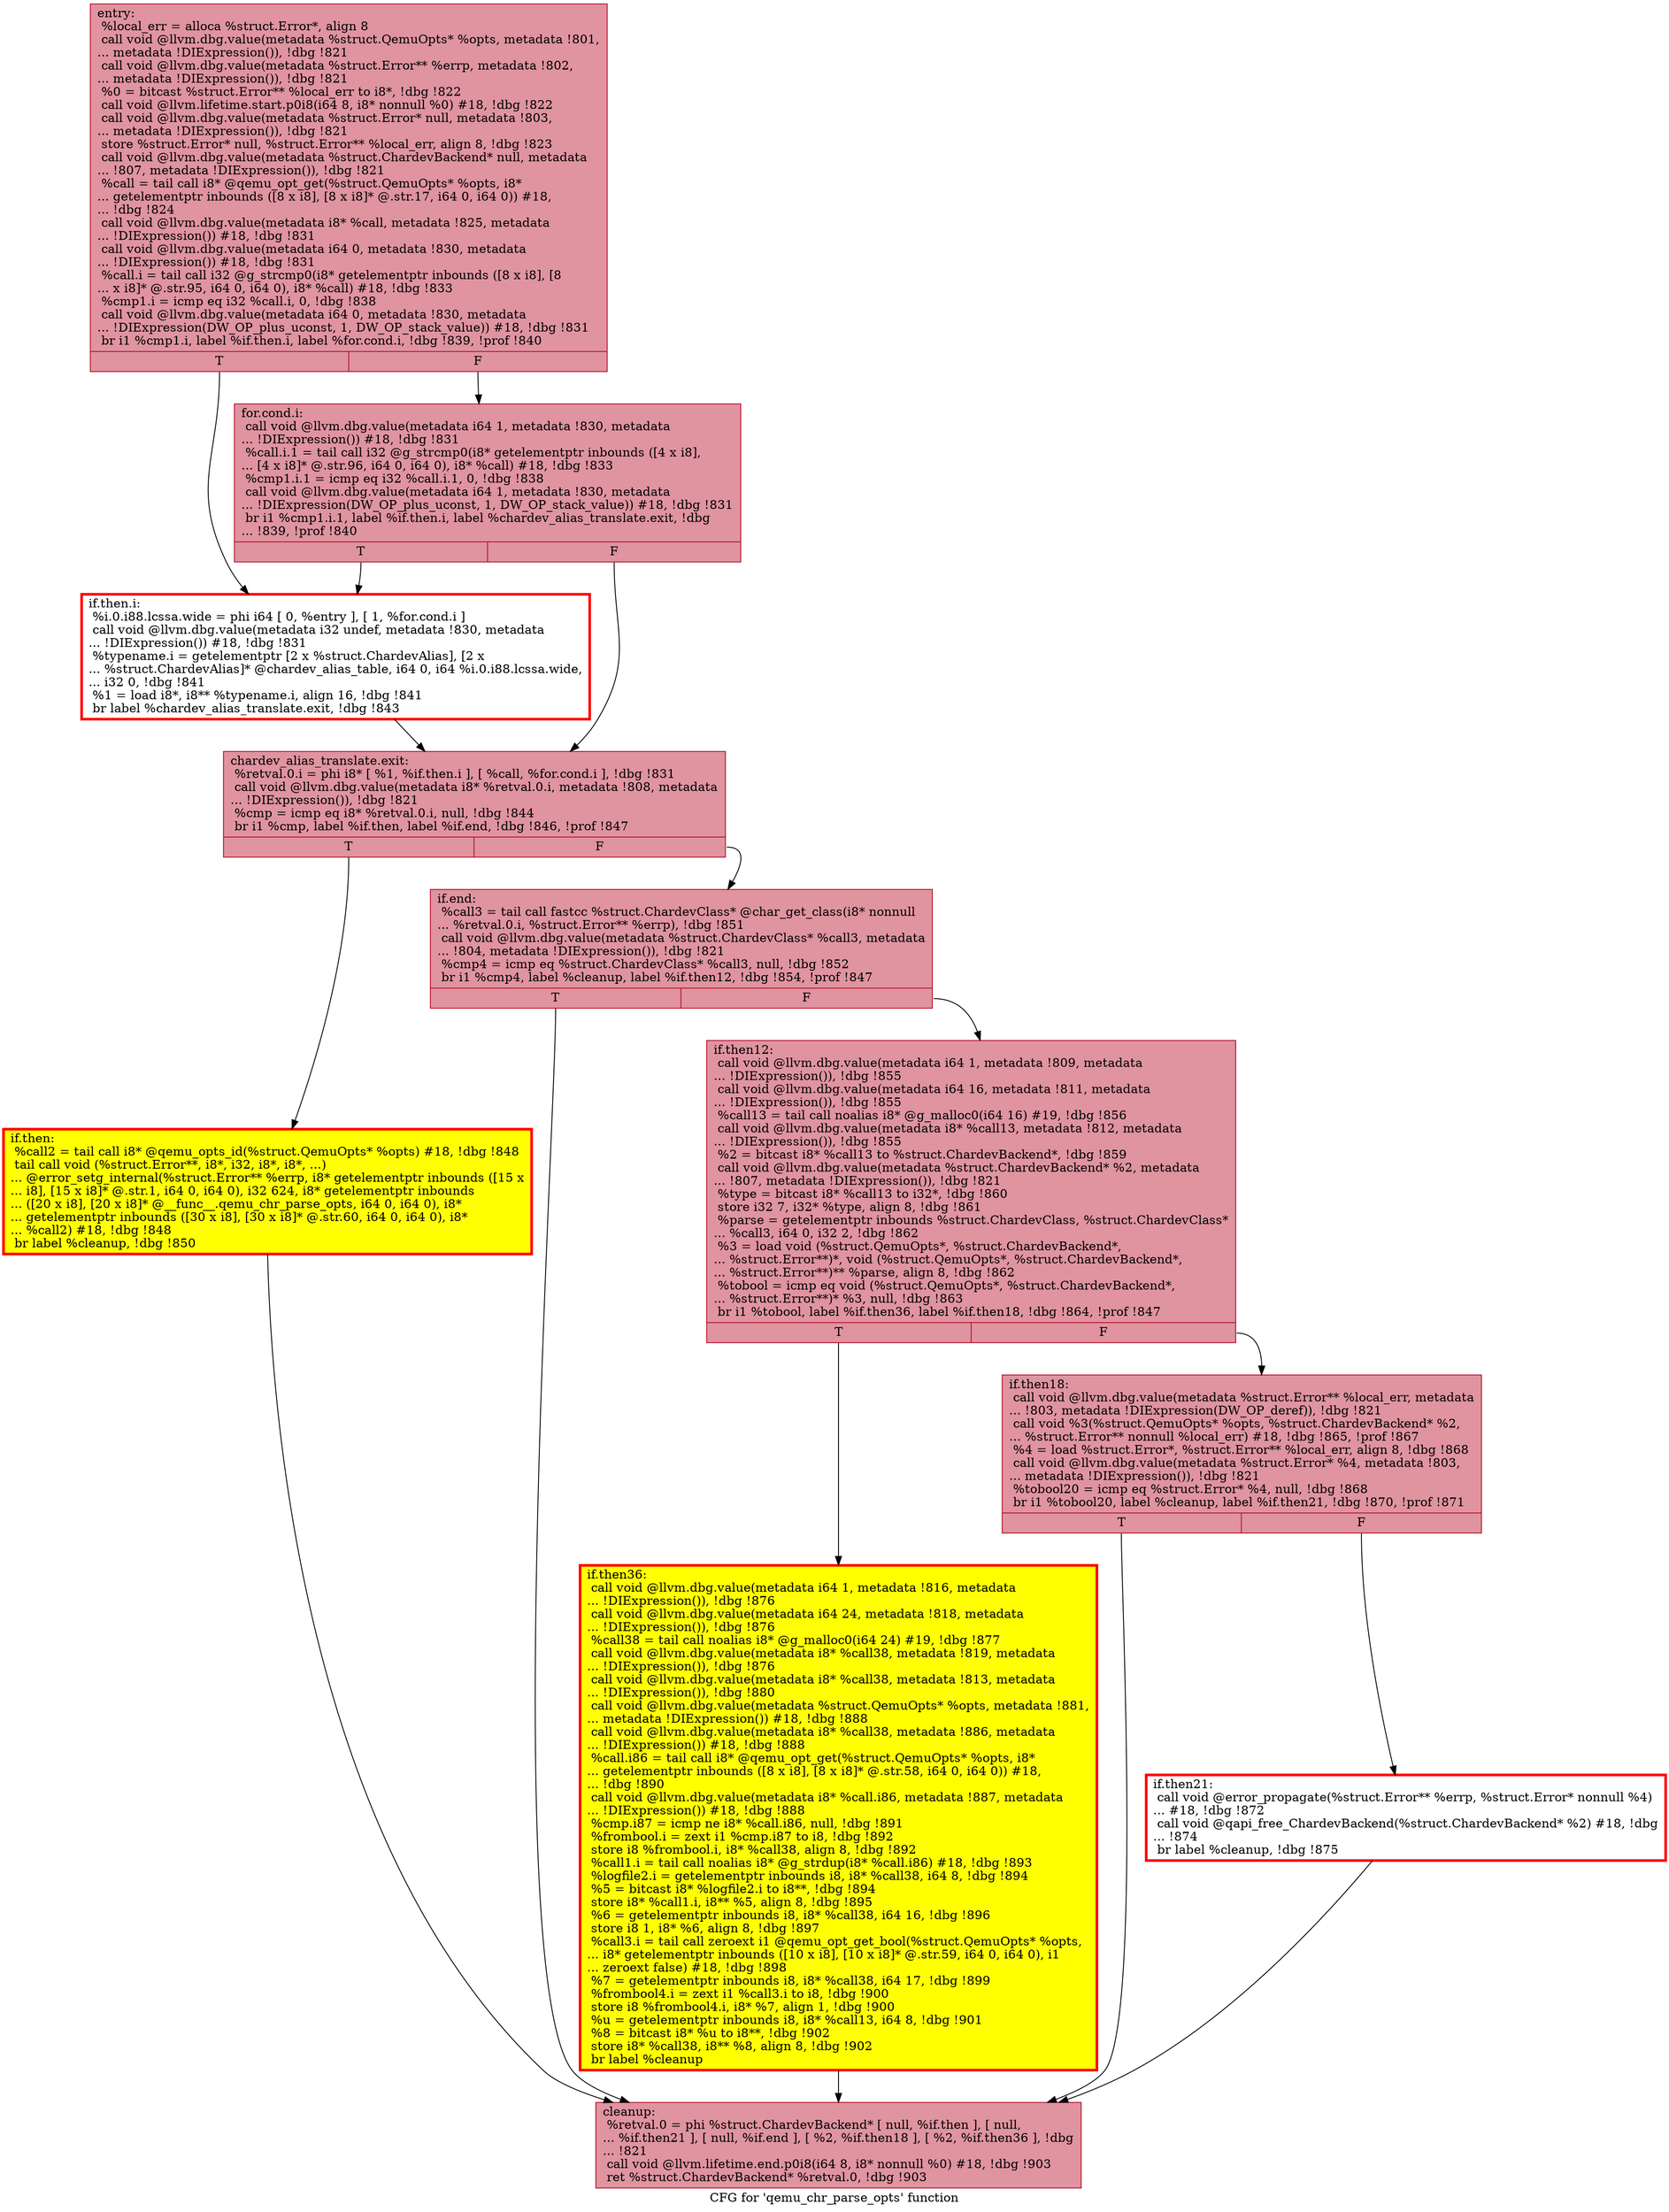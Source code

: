 digraph "CFG for 'qemu_chr_parse_opts' function" {
	label="CFG for 'qemu_chr_parse_opts' function";

	Node0x55fa00d365f0 [shape=record,color="#b70d28ff", style=filled, fillcolor="#b70d2870",label="{entry:\l  %local_err = alloca %struct.Error*, align 8\l  call void @llvm.dbg.value(metadata %struct.QemuOpts* %opts, metadata !801,\l... metadata !DIExpression()), !dbg !821\l  call void @llvm.dbg.value(metadata %struct.Error** %errp, metadata !802,\l... metadata !DIExpression()), !dbg !821\l  %0 = bitcast %struct.Error** %local_err to i8*, !dbg !822\l  call void @llvm.lifetime.start.p0i8(i64 8, i8* nonnull %0) #18, !dbg !822\l  call void @llvm.dbg.value(metadata %struct.Error* null, metadata !803,\l... metadata !DIExpression()), !dbg !821\l  store %struct.Error* null, %struct.Error** %local_err, align 8, !dbg !823\l  call void @llvm.dbg.value(metadata %struct.ChardevBackend* null, metadata\l... !807, metadata !DIExpression()), !dbg !821\l  %call = tail call i8* @qemu_opt_get(%struct.QemuOpts* %opts, i8*\l... getelementptr inbounds ([8 x i8], [8 x i8]* @.str.17, i64 0, i64 0)) #18,\l... !dbg !824\l  call void @llvm.dbg.value(metadata i8* %call, metadata !825, metadata\l... !DIExpression()) #18, !dbg !831\l  call void @llvm.dbg.value(metadata i64 0, metadata !830, metadata\l... !DIExpression()) #18, !dbg !831\l  %call.i = tail call i32 @g_strcmp0(i8* getelementptr inbounds ([8 x i8], [8\l... x i8]* @.str.95, i64 0, i64 0), i8* %call) #18, !dbg !833\l  %cmp1.i = icmp eq i32 %call.i, 0, !dbg !838\l  call void @llvm.dbg.value(metadata i64 0, metadata !830, metadata\l... !DIExpression(DW_OP_plus_uconst, 1, DW_OP_stack_value)) #18, !dbg !831\l  br i1 %cmp1.i, label %if.then.i, label %for.cond.i, !dbg !839, !prof !840\l|{<s0>T|<s1>F}}"];
	Node0x55fa00d365f0:s0 -> Node0x55fa00d35990;
	Node0x55fa00d365f0:s1 -> Node0x55fa00e117f0;
	Node0x55fa00e117f0 [shape=record,color="#b70d28ff", style=filled, fillcolor="#b70d2870",label="{for.cond.i:                                       \l  call void @llvm.dbg.value(metadata i64 1, metadata !830, metadata\l... !DIExpression()) #18, !dbg !831\l  %call.i.1 = tail call i32 @g_strcmp0(i8* getelementptr inbounds ([4 x i8],\l... [4 x i8]* @.str.96, i64 0, i64 0), i8* %call) #18, !dbg !833\l  %cmp1.i.1 = icmp eq i32 %call.i.1, 0, !dbg !838\l  call void @llvm.dbg.value(metadata i64 1, metadata !830, metadata\l... !DIExpression(DW_OP_plus_uconst, 1, DW_OP_stack_value)) #18, !dbg !831\l  br i1 %cmp1.i.1, label %if.then.i, label %chardev_alias_translate.exit, !dbg\l... !839, !prof !840\l|{<s0>T|<s1>F}}"];
	Node0x55fa00e117f0:s0 -> Node0x55fa00d35990;
	Node0x55fa00e117f0:s1 -> Node0x55fa00e45b10;
	Node0x55fa00d35990 [shape=record,penwidth=3.0, color="red",label="{if.then.i:                                        \l  %i.0.i88.lcssa.wide = phi i64 [ 0, %entry ], [ 1, %for.cond.i ]\l  call void @llvm.dbg.value(metadata i32 undef, metadata !830, metadata\l... !DIExpression()) #18, !dbg !831\l  %typename.i = getelementptr [2 x %struct.ChardevAlias], [2 x\l... %struct.ChardevAlias]* @chardev_alias_table, i64 0, i64 %i.0.i88.lcssa.wide,\l... i32 0, !dbg !841\l  %1 = load i8*, i8** %typename.i, align 16, !dbg !841\l  br label %chardev_alias_translate.exit, !dbg !843\l}"];
	Node0x55fa00d35990 -> Node0x55fa00e45b10;
	Node0x55fa00e45b10 [shape=record,color="#b70d28ff", style=filled, fillcolor="#b70d2870",label="{chardev_alias_translate.exit:                     \l  %retval.0.i = phi i8* [ %1, %if.then.i ], [ %call, %for.cond.i ], !dbg !831\l  call void @llvm.dbg.value(metadata i8* %retval.0.i, metadata !808, metadata\l... !DIExpression()), !dbg !821\l  %cmp = icmp eq i8* %retval.0.i, null, !dbg !844\l  br i1 %cmp, label %if.then, label %if.end, !dbg !846, !prof !847\l|{<s0>T|<s1>F}}"];
	Node0x55fa00e45b10:s0 -> Node0x55fa00cf4c90;
	Node0x55fa00e45b10:s1 -> Node0x55fa00d48ae0;
	Node0x55fa00cf4c90 [shape=record,penwidth=3.0, style="filled", color="red", fillcolor="yellow",label="{if.then:                                          \l  %call2 = tail call i8* @qemu_opts_id(%struct.QemuOpts* %opts) #18, !dbg !848\l  tail call void (%struct.Error**, i8*, i32, i8*, i8*, ...)\l... @error_setg_internal(%struct.Error** %errp, i8* getelementptr inbounds ([15 x\l... i8], [15 x i8]* @.str.1, i64 0, i64 0), i32 624, i8* getelementptr inbounds\l... ([20 x i8], [20 x i8]* @__func__.qemu_chr_parse_opts, i64 0, i64 0), i8*\l... getelementptr inbounds ([30 x i8], [30 x i8]* @.str.60, i64 0, i64 0), i8*\l... %call2) #18, !dbg !848\l  br label %cleanup, !dbg !850\l}"];
	Node0x55fa00cf4c90 -> Node0x55fa00d49120;
	Node0x55fa00d48ae0 [shape=record,color="#b70d28ff", style=filled, fillcolor="#b70d2870",label="{if.end:                                           \l  %call3 = tail call fastcc %struct.ChardevClass* @char_get_class(i8* nonnull\l... %retval.0.i, %struct.Error** %errp), !dbg !851\l  call void @llvm.dbg.value(metadata %struct.ChardevClass* %call3, metadata\l... !804, metadata !DIExpression()), !dbg !821\l  %cmp4 = icmp eq %struct.ChardevClass* %call3, null, !dbg !852\l  br i1 %cmp4, label %cleanup, label %if.then12, !dbg !854, !prof !847\l|{<s0>T|<s1>F}}"];
	Node0x55fa00d48ae0:s0 -> Node0x55fa00d49120;
	Node0x55fa00d48ae0:s1 -> Node0x55fa00d4c720;
	Node0x55fa00d4c720 [shape=record,color="#b70d28ff", style=filled, fillcolor="#b70d2870",label="{if.then12:                                        \l  call void @llvm.dbg.value(metadata i64 1, metadata !809, metadata\l... !DIExpression()), !dbg !855\l  call void @llvm.dbg.value(metadata i64 16, metadata !811, metadata\l... !DIExpression()), !dbg !855\l  %call13 = tail call noalias i8* @g_malloc0(i64 16) #19, !dbg !856\l  call void @llvm.dbg.value(metadata i8* %call13, metadata !812, metadata\l... !DIExpression()), !dbg !855\l  %2 = bitcast i8* %call13 to %struct.ChardevBackend*, !dbg !859\l  call void @llvm.dbg.value(metadata %struct.ChardevBackend* %2, metadata\l... !807, metadata !DIExpression()), !dbg !821\l  %type = bitcast i8* %call13 to i32*, !dbg !860\l  store i32 7, i32* %type, align 8, !dbg !861\l  %parse = getelementptr inbounds %struct.ChardevClass, %struct.ChardevClass*\l... %call3, i64 0, i32 2, !dbg !862\l  %3 = load void (%struct.QemuOpts*, %struct.ChardevBackend*,\l... %struct.Error**)*, void (%struct.QemuOpts*, %struct.ChardevBackend*,\l... %struct.Error**)** %parse, align 8, !dbg !862\l  %tobool = icmp eq void (%struct.QemuOpts*, %struct.ChardevBackend*,\l... %struct.Error**)* %3, null, !dbg !863\l  br i1 %tobool, label %if.then36, label %if.then18, !dbg !864, !prof !847\l|{<s0>T|<s1>F}}"];
	Node0x55fa00d4c720:s0 -> Node0x55fa00d53d10;
	Node0x55fa00d4c720:s1 -> Node0x55fa00d505c0;
	Node0x55fa00d505c0 [shape=record,color="#b70d28ff", style=filled, fillcolor="#b70d2870",label="{if.then18:                                        \l  call void @llvm.dbg.value(metadata %struct.Error** %local_err, metadata\l... !803, metadata !DIExpression(DW_OP_deref)), !dbg !821\l  call void %3(%struct.QemuOpts* %opts, %struct.ChardevBackend* %2,\l... %struct.Error** nonnull %local_err) #18, !dbg !865, !prof !867\l  %4 = load %struct.Error*, %struct.Error** %local_err, align 8, !dbg !868\l  call void @llvm.dbg.value(metadata %struct.Error* %4, metadata !803,\l... metadata !DIExpression()), !dbg !821\l  %tobool20 = icmp eq %struct.Error* %4, null, !dbg !868\l  br i1 %tobool20, label %cleanup, label %if.then21, !dbg !870, !prof !871\l|{<s0>T|<s1>F}}"];
	Node0x55fa00d505c0:s0 -> Node0x55fa00d49120;
	Node0x55fa00d505c0:s1 -> Node0x55fa00d50fa0;
	Node0x55fa00d50fa0 [shape=record,penwidth=3.0, color="red",label="{if.then21:                                        \l  call void @error_propagate(%struct.Error** %errp, %struct.Error* nonnull %4)\l... #18, !dbg !872\l  call void @qapi_free_ChardevBackend(%struct.ChardevBackend* %2) #18, !dbg\l... !874\l  br label %cleanup, !dbg !875\l}"];
	Node0x55fa00d50fa0 -> Node0x55fa00d49120;
	Node0x55fa00d53d10 [shape=record,penwidth=3.0, style="filled", color="red", fillcolor="yellow",label="{if.then36:                                        \l  call void @llvm.dbg.value(metadata i64 1, metadata !816, metadata\l... !DIExpression()), !dbg !876\l  call void @llvm.dbg.value(metadata i64 24, metadata !818, metadata\l... !DIExpression()), !dbg !876\l  %call38 = tail call noalias i8* @g_malloc0(i64 24) #19, !dbg !877\l  call void @llvm.dbg.value(metadata i8* %call38, metadata !819, metadata\l... !DIExpression()), !dbg !876\l  call void @llvm.dbg.value(metadata i8* %call38, metadata !813, metadata\l... !DIExpression()), !dbg !880\l  call void @llvm.dbg.value(metadata %struct.QemuOpts* %opts, metadata !881,\l... metadata !DIExpression()) #18, !dbg !888\l  call void @llvm.dbg.value(metadata i8* %call38, metadata !886, metadata\l... !DIExpression()) #18, !dbg !888\l  %call.i86 = tail call i8* @qemu_opt_get(%struct.QemuOpts* %opts, i8*\l... getelementptr inbounds ([8 x i8], [8 x i8]* @.str.58, i64 0, i64 0)) #18,\l... !dbg !890\l  call void @llvm.dbg.value(metadata i8* %call.i86, metadata !887, metadata\l... !DIExpression()) #18, !dbg !888\l  %cmp.i87 = icmp ne i8* %call.i86, null, !dbg !891\l  %frombool.i = zext i1 %cmp.i87 to i8, !dbg !892\l  store i8 %frombool.i, i8* %call38, align 8, !dbg !892\l  %call1.i = tail call noalias i8* @g_strdup(i8* %call.i86) #18, !dbg !893\l  %logfile2.i = getelementptr inbounds i8, i8* %call38, i64 8, !dbg !894\l  %5 = bitcast i8* %logfile2.i to i8**, !dbg !894\l  store i8* %call1.i, i8** %5, align 8, !dbg !895\l  %6 = getelementptr inbounds i8, i8* %call38, i64 16, !dbg !896\l  store i8 1, i8* %6, align 8, !dbg !897\l  %call3.i = tail call zeroext i1 @qemu_opt_get_bool(%struct.QemuOpts* %opts,\l... i8* getelementptr inbounds ([10 x i8], [10 x i8]* @.str.59, i64 0, i64 0), i1\l... zeroext false) #18, !dbg !898\l  %7 = getelementptr inbounds i8, i8* %call38, i64 17, !dbg !899\l  %frombool4.i = zext i1 %call3.i to i8, !dbg !900\l  store i8 %frombool4.i, i8* %7, align 1, !dbg !900\l  %u = getelementptr inbounds i8, i8* %call13, i64 8, !dbg !901\l  %8 = bitcast i8* %u to i8**, !dbg !902\l  store i8* %call38, i8** %8, align 8, !dbg !902\l  br label %cleanup\l}"];
	Node0x55fa00d53d10 -> Node0x55fa00d49120;
	Node0x55fa00d49120 [shape=record,color="#b70d28ff", style=filled, fillcolor="#b70d2870",label="{cleanup:                                          \l  %retval.0 = phi %struct.ChardevBackend* [ null, %if.then ], [ null,\l... %if.then21 ], [ null, %if.end ], [ %2, %if.then18 ], [ %2, %if.then36 ], !dbg\l... !821\l  call void @llvm.lifetime.end.p0i8(i64 8, i8* nonnull %0) #18, !dbg !903\l  ret %struct.ChardevBackend* %retval.0, !dbg !903\l}"];
}
